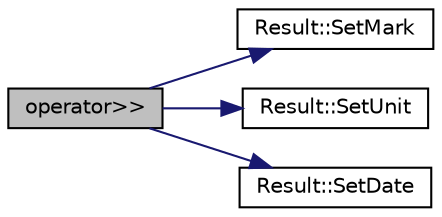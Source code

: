 digraph "operator&gt;&gt;"
{
  edge [fontname="Helvetica",fontsize="10",labelfontname="Helvetica",labelfontsize="10"];
  node [fontname="Helvetica",fontsize="10",shape=record];
  rankdir="LR";
  Node32 [label="operator\>\>",height=0.2,width=0.4,color="black", fillcolor="grey75", style="filled", fontcolor="black"];
  Node32 -> Node33 [color="midnightblue",fontsize="10",style="solid",fontname="Helvetica"];
  Node33 [label="Result::SetMark",height=0.2,width=0.4,color="black", fillcolor="white", style="filled",URL="$class_result.html#aaf780a07311fd544894f9ea7d950ff6c"];
  Node32 -> Node34 [color="midnightblue",fontsize="10",style="solid",fontname="Helvetica"];
  Node34 [label="Result::SetUnit",height=0.2,width=0.4,color="black", fillcolor="white", style="filled",URL="$class_result.html#a0006aae29182e56ac6a354c17783d61b"];
  Node32 -> Node35 [color="midnightblue",fontsize="10",style="solid",fontname="Helvetica"];
  Node35 [label="Result::SetDate",height=0.2,width=0.4,color="black", fillcolor="white", style="filled",URL="$class_result.html#abd65746f797176a9c5fa014691cfdac9"];
}
